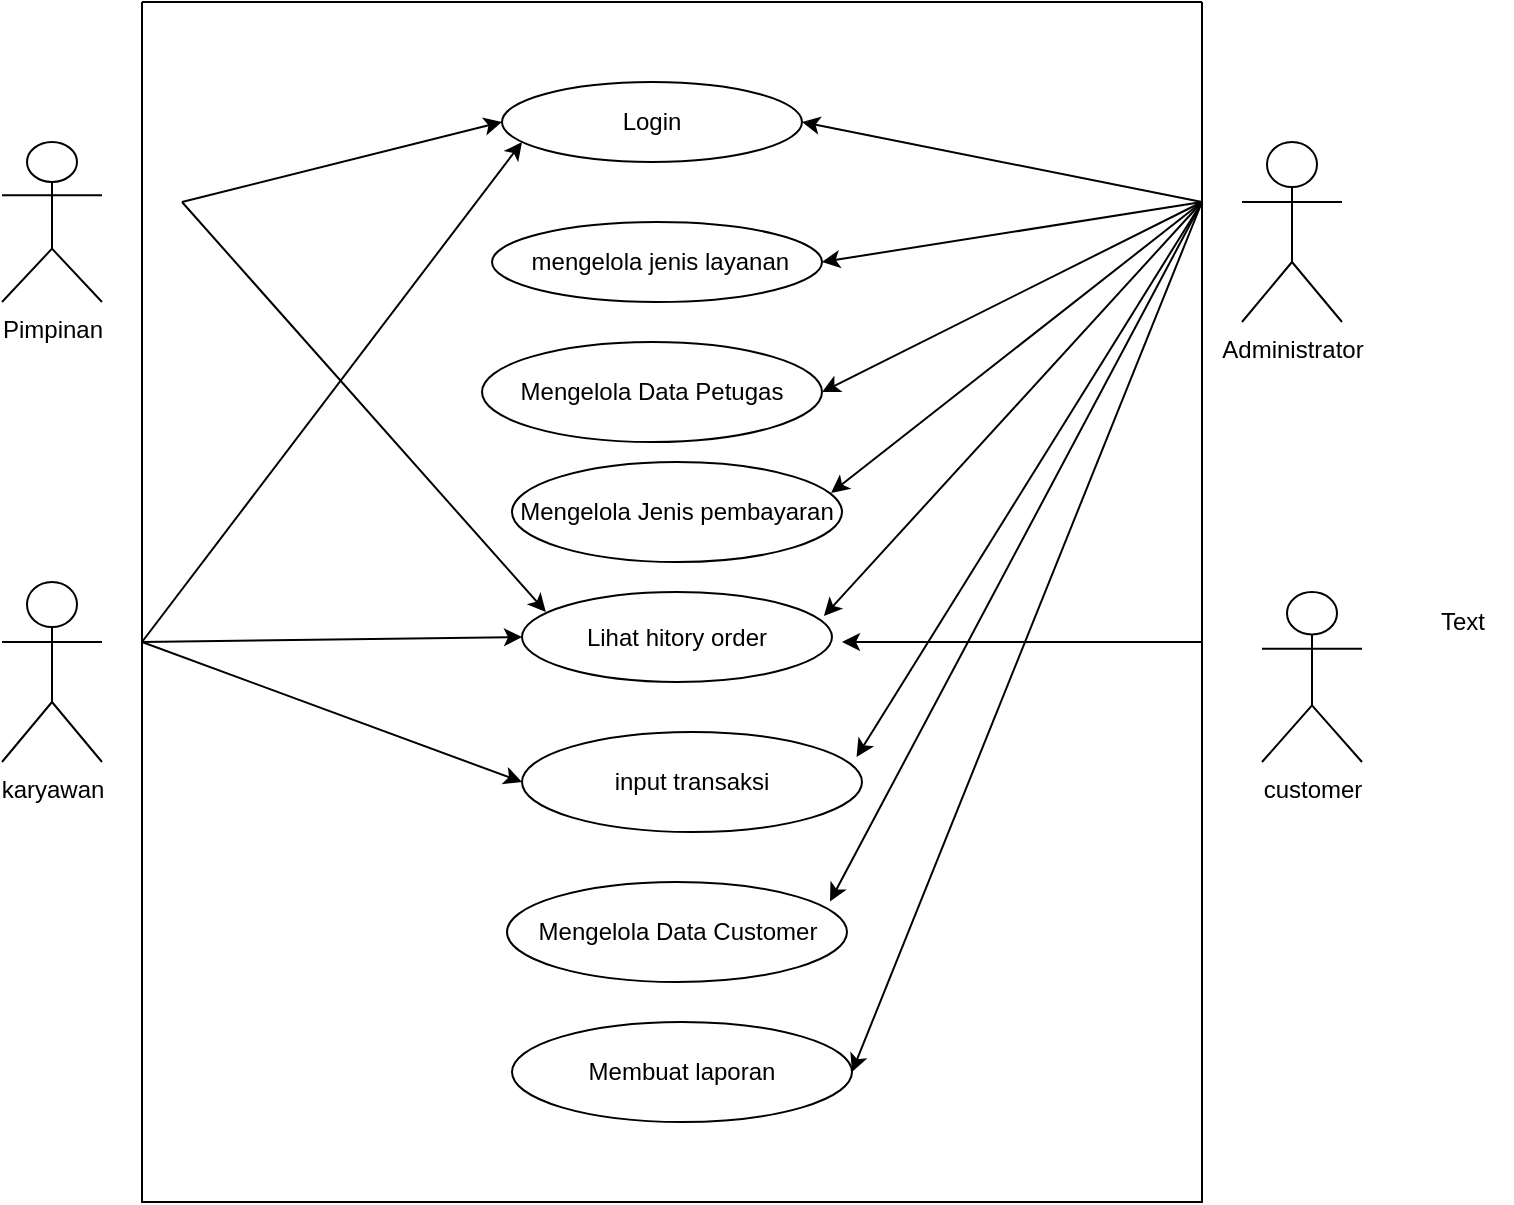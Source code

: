 <mxfile version="21.0.2" type="github"><diagram name="Page-1" id="CDw3uwHrzzLAmf2-Fkdg"><mxGraphModel dx="880" dy="452" grid="1" gridSize="10" guides="1" tooltips="1" connect="1" arrows="1" fold="1" page="1" pageScale="1" pageWidth="850" pageHeight="1100" math="0" shadow="0"><root><mxCell id="0"/><mxCell id="1" parent="0"/><mxCell id="e4Gc4OgCyuUtgqjHXBL9-2" value="Pimpinan" style="shape=umlActor;verticalLabelPosition=bottom;verticalAlign=top;html=1;outlineConnect=0;" parent="1" vertex="1"><mxGeometry x="90" y="70" width="50" height="80" as="geometry"/></mxCell><mxCell id="e4Gc4OgCyuUtgqjHXBL9-4" value="Login" style="ellipse;whiteSpace=wrap;html=1;" parent="1" vertex="1"><mxGeometry x="340" y="40" width="150" height="40" as="geometry"/></mxCell><mxCell id="e4Gc4OgCyuUtgqjHXBL9-7" value="Mengelola Data Customer" style="ellipse;whiteSpace=wrap;html=1;" parent="1" vertex="1"><mxGeometry x="342.5" y="440" width="170" height="50" as="geometry"/></mxCell><mxCell id="e4Gc4OgCyuUtgqjHXBL9-8" value="Mengelola Data Petugas" style="ellipse;whiteSpace=wrap;html=1;" parent="1" vertex="1"><mxGeometry x="330" y="170" width="170" height="50" as="geometry"/></mxCell><mxCell id="e4Gc4OgCyuUtgqjHXBL9-9" value="&amp;nbsp;mengelola jenis layanan" style="ellipse;whiteSpace=wrap;html=1;" parent="1" vertex="1"><mxGeometry x="335" y="110" width="165" height="40" as="geometry"/></mxCell><mxCell id="e4Gc4OgCyuUtgqjHXBL9-10" value="Mengelola Jenis pembayaran" style="ellipse;whiteSpace=wrap;html=1;" parent="1" vertex="1"><mxGeometry x="345" y="230" width="165" height="50" as="geometry"/></mxCell><mxCell id="e4Gc4OgCyuUtgqjHXBL9-11" value="input transaksi" style="ellipse;whiteSpace=wrap;html=1;" parent="1" vertex="1"><mxGeometry x="350" y="365" width="170" height="50" as="geometry"/></mxCell><mxCell id="e4Gc4OgCyuUtgqjHXBL9-12" value="Lihat hitory order" style="ellipse;whiteSpace=wrap;html=1;" parent="1" vertex="1"><mxGeometry x="350" y="295" width="155" height="45" as="geometry"/></mxCell><mxCell id="e4Gc4OgCyuUtgqjHXBL9-13" value="Membuat laporan" style="ellipse;whiteSpace=wrap;html=1;" parent="1" vertex="1"><mxGeometry x="345" y="510" width="170" height="50" as="geometry"/></mxCell><mxCell id="e4Gc4OgCyuUtgqjHXBL9-14" value="Administrator" style="shape=umlActor;verticalLabelPosition=bottom;verticalAlign=top;html=1;outlineConnect=0;" parent="1" vertex="1"><mxGeometry x="710" y="70" width="50" height="90" as="geometry"/></mxCell><mxCell id="e4Gc4OgCyuUtgqjHXBL9-18" value="" style="endArrow=classic;html=1;rounded=0;entryX=1;entryY=0.5;entryDx=0;entryDy=0;" parent="1" target="e4Gc4OgCyuUtgqjHXBL9-4" edge="1"><mxGeometry width="50" height="50" relative="1" as="geometry"><mxPoint x="690" y="100" as="sourcePoint"/><mxPoint x="640" y="80" as="targetPoint"/></mxGeometry></mxCell><mxCell id="e4Gc4OgCyuUtgqjHXBL9-21" value="" style="endArrow=classic;html=1;rounded=0;entryX=0.95;entryY=0.194;entryDx=0;entryDy=0;entryPerimeter=0;" parent="1" target="e4Gc4OgCyuUtgqjHXBL9-7" edge="1"><mxGeometry width="50" height="50" relative="1" as="geometry"><mxPoint x="690" y="100" as="sourcePoint"/><mxPoint x="530" y="180" as="targetPoint"/></mxGeometry></mxCell><mxCell id="e4Gc4OgCyuUtgqjHXBL9-22" value="" style="endArrow=classic;html=1;rounded=0;entryX=1;entryY=0.5;entryDx=0;entryDy=0;" parent="1" target="e4Gc4OgCyuUtgqjHXBL9-8" edge="1"><mxGeometry width="50" height="50" relative="1" as="geometry"><mxPoint x="690" y="100" as="sourcePoint"/><mxPoint x="630" y="120" as="targetPoint"/></mxGeometry></mxCell><mxCell id="e4Gc4OgCyuUtgqjHXBL9-23" value="" style="endArrow=classic;html=1;rounded=0;entryX=1;entryY=0.5;entryDx=0;entryDy=0;" parent="1" target="e4Gc4OgCyuUtgqjHXBL9-9" edge="1"><mxGeometry width="50" height="50" relative="1" as="geometry"><mxPoint x="690" y="100" as="sourcePoint"/><mxPoint x="590" y="250" as="targetPoint"/></mxGeometry></mxCell><mxCell id="e4Gc4OgCyuUtgqjHXBL9-24" value="" style="endArrow=classic;html=1;rounded=0;entryX=0.967;entryY=0.309;entryDx=0;entryDy=0;entryPerimeter=0;" parent="1" target="e4Gc4OgCyuUtgqjHXBL9-10" edge="1"><mxGeometry width="50" height="50" relative="1" as="geometry"><mxPoint x="690" y="100" as="sourcePoint"/><mxPoint x="610" y="270" as="targetPoint"/></mxGeometry></mxCell><mxCell id="e4Gc4OgCyuUtgqjHXBL9-25" value="" style="endArrow=classic;html=1;rounded=0;entryX=0.984;entryY=0.251;entryDx=0;entryDy=0;entryPerimeter=0;" parent="1" target="e4Gc4OgCyuUtgqjHXBL9-11" edge="1"><mxGeometry width="50" height="50" relative="1" as="geometry"><mxPoint x="690" y="100" as="sourcePoint"/><mxPoint x="640" y="320" as="targetPoint"/></mxGeometry></mxCell><mxCell id="e4Gc4OgCyuUtgqjHXBL9-27" value="" style="endArrow=classic;html=1;rounded=0;entryX=1;entryY=0.5;entryDx=0;entryDy=0;" parent="1" target="e4Gc4OgCyuUtgqjHXBL9-13" edge="1"><mxGeometry width="50" height="50" relative="1" as="geometry"><mxPoint x="690" y="100" as="sourcePoint"/><mxPoint x="670" y="350" as="targetPoint"/></mxGeometry></mxCell><mxCell id="e4Gc4OgCyuUtgqjHXBL9-29" value="" style="endArrow=classic;html=1;rounded=0;entryX=0;entryY=0.5;entryDx=0;entryDy=0;" parent="1" target="e4Gc4OgCyuUtgqjHXBL9-4" edge="1"><mxGeometry width="50" height="50" relative="1" as="geometry"><mxPoint x="180" y="100" as="sourcePoint"/><mxPoint x="320" y="160" as="targetPoint"/></mxGeometry></mxCell><mxCell id="e4Gc4OgCyuUtgqjHXBL9-30" value="" style="endArrow=classic;html=1;rounded=0;entryX=0.077;entryY=0.222;entryDx=0;entryDy=0;entryPerimeter=0;" parent="1" target="e4Gc4OgCyuUtgqjHXBL9-12" edge="1"><mxGeometry width="50" height="50" relative="1" as="geometry"><mxPoint x="180" y="100" as="sourcePoint"/><mxPoint x="330" y="460" as="targetPoint"/></mxGeometry></mxCell><mxCell id="e4Gc4OgCyuUtgqjHXBL9-31" value="" style="endArrow=classic;html=1;rounded=0;entryX=0.974;entryY=0.267;entryDx=0;entryDy=0;entryPerimeter=0;" parent="1" target="e4Gc4OgCyuUtgqjHXBL9-12" edge="1"><mxGeometry width="50" height="50" relative="1" as="geometry"><mxPoint x="690" y="100" as="sourcePoint"/><mxPoint x="520" y="290" as="targetPoint"/></mxGeometry></mxCell><mxCell id="e4Gc4OgCyuUtgqjHXBL9-32" value="karyawan" style="shape=umlActor;verticalLabelPosition=bottom;verticalAlign=top;html=1;outlineConnect=0;" parent="1" vertex="1"><mxGeometry x="90" y="290" width="50" height="90" as="geometry"/></mxCell><mxCell id="e4Gc4OgCyuUtgqjHXBL9-36" value="Text" style="text;html=1;align=center;verticalAlign=middle;resizable=0;points=[];autosize=1;strokeColor=none;fillColor=none;" parent="1" vertex="1"><mxGeometry x="795" y="295" width="50" height="30" as="geometry"/></mxCell><mxCell id="e4Gc4OgCyuUtgqjHXBL9-38" value="" style="endArrow=classic;html=1;rounded=0;" parent="1" edge="1"><mxGeometry width="50" height="50" relative="1" as="geometry"><mxPoint x="160" y="320" as="sourcePoint"/><mxPoint x="350" y="70" as="targetPoint"/></mxGeometry></mxCell><mxCell id="e4Gc4OgCyuUtgqjHXBL9-39" value="" style="endArrow=classic;html=1;rounded=0;entryX=0;entryY=0.5;entryDx=0;entryDy=0;" parent="1" target="e4Gc4OgCyuUtgqjHXBL9-12" edge="1"><mxGeometry width="50" height="50" relative="1" as="geometry"><mxPoint x="160" y="320" as="sourcePoint"/><mxPoint x="210" y="290" as="targetPoint"/></mxGeometry></mxCell><mxCell id="e4Gc4OgCyuUtgqjHXBL9-40" value="" style="endArrow=classic;html=1;rounded=0;entryX=0;entryY=0.5;entryDx=0;entryDy=0;" parent="1" target="e4Gc4OgCyuUtgqjHXBL9-11" edge="1"><mxGeometry width="50" height="50" relative="1" as="geometry"><mxPoint x="160" y="320" as="sourcePoint"/><mxPoint x="210" y="290" as="targetPoint"/></mxGeometry></mxCell><mxCell id="e4Gc4OgCyuUtgqjHXBL9-41" value="customer" style="shape=umlActor;verticalLabelPosition=bottom;verticalAlign=top;html=1;outlineConnect=0;" parent="1" vertex="1"><mxGeometry x="720" y="295" width="50" height="85" as="geometry"/></mxCell><mxCell id="e4Gc4OgCyuUtgqjHXBL9-42" value="" style="endArrow=classic;html=1;rounded=0;" parent="1" edge="1"><mxGeometry width="50" height="50" relative="1" as="geometry"><mxPoint x="690" y="320" as="sourcePoint"/><mxPoint x="510" y="320" as="targetPoint"/></mxGeometry></mxCell><mxCell id="e4Gc4OgCyuUtgqjHXBL9-43" value="" style="swimlane;startSize=0;" parent="1" vertex="1"><mxGeometry x="160" width="530" height="600" as="geometry"/></mxCell></root></mxGraphModel></diagram></mxfile>